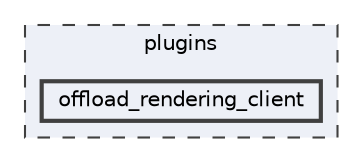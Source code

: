 digraph "/home/friedel/devel/ILLIXR/plugins/offload_rendering_client"
{
 // LATEX_PDF_SIZE
  bgcolor="transparent";
  edge [fontname=Helvetica,fontsize=10,labelfontname=Helvetica,labelfontsize=10];
  node [fontname=Helvetica,fontsize=10,shape=box,height=0.2,width=0.4];
  compound=true
  subgraph clusterdir_38c8d24aef3972a7f87b834274e76e31 {
    graph [ bgcolor="#edf0f7", pencolor="grey25", label="plugins", fontname=Helvetica,fontsize=10 style="filled,dashed", URL="dir_38c8d24aef3972a7f87b834274e76e31.html",tooltip=""]
  dir_3a475dc3b4300578cec4e2c5cbd36975 [label="offload_rendering_client", fillcolor="#edf0f7", color="grey25", style="filled,bold", URL="dir_3a475dc3b4300578cec4e2c5cbd36975.html",tooltip=""];
  }
}
